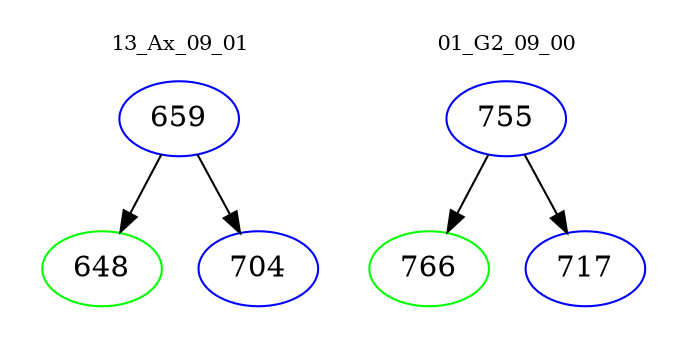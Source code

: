 digraph{
subgraph cluster_0 {
color = white
label = "13_Ax_09_01";
fontsize=10;
T0_659 [label="659", color="blue"]
T0_659 -> T0_648 [color="black"]
T0_648 [label="648", color="green"]
T0_659 -> T0_704 [color="black"]
T0_704 [label="704", color="blue"]
}
subgraph cluster_1 {
color = white
label = "01_G2_09_00";
fontsize=10;
T1_755 [label="755", color="blue"]
T1_755 -> T1_766 [color="black"]
T1_766 [label="766", color="green"]
T1_755 -> T1_717 [color="black"]
T1_717 [label="717", color="blue"]
}
}
